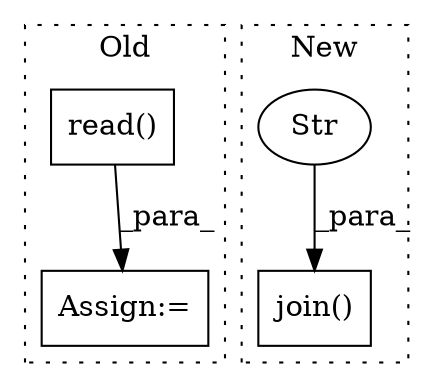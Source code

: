 digraph G {
subgraph cluster0 {
1 [label="read()" a="75" s="296" l="20" shape="box"];
3 [label="Assign:=" a="68" s="293" l="3" shape="box"];
label = "Old";
style="dotted";
}
subgraph cluster1 {
2 [label="join()" a="75" s="271,304" l="13,1" shape="box"];
4 [label="Str" a="66" s="296" l="8" shape="ellipse"];
label = "New";
style="dotted";
}
1 -> 3 [label="_para_"];
4 -> 2 [label="_para_"];
}